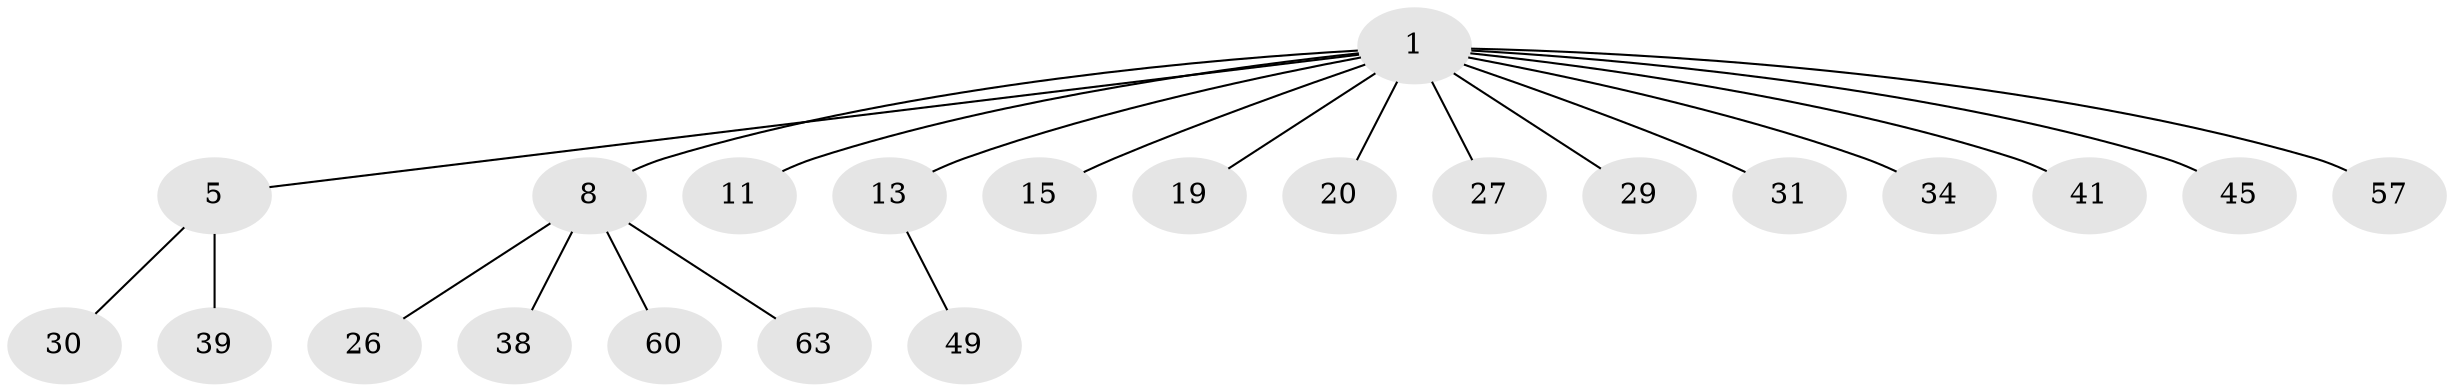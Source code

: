 // original degree distribution, {4: 0.029411764705882353, 5: 0.04411764705882353, 7: 0.029411764705882353, 3: 0.08823529411764706, 1: 0.45588235294117646, 2: 0.35294117647058826}
// Generated by graph-tools (version 1.1) at 2025/19/03/04/25 18:19:21]
// undirected, 22 vertices, 21 edges
graph export_dot {
graph [start="1"]
  node [color=gray90,style=filled];
  1 [super="+2+24+3+4"];
  5 [super="+10+14+21+12"];
  8 [super="+18+23"];
  11;
  13 [super="+33"];
  15;
  19;
  20 [super="+35"];
  26;
  27 [super="+58"];
  29 [super="+44"];
  30 [super="+66+40"];
  31;
  34 [super="+47"];
  38 [super="+67"];
  39;
  41 [super="+50"];
  45 [super="+62"];
  49 [super="+51"];
  57;
  60;
  63;
  1 -- 5;
  1 -- 8;
  1 -- 27;
  1 -- 15;
  1 -- 31;
  1 -- 45;
  1 -- 19;
  1 -- 41;
  1 -- 11;
  1 -- 13;
  1 -- 34;
  1 -- 20;
  1 -- 57;
  1 -- 29;
  5 -- 30;
  5 -- 39;
  8 -- 26;
  8 -- 38;
  8 -- 60;
  8 -- 63;
  13 -- 49;
}
